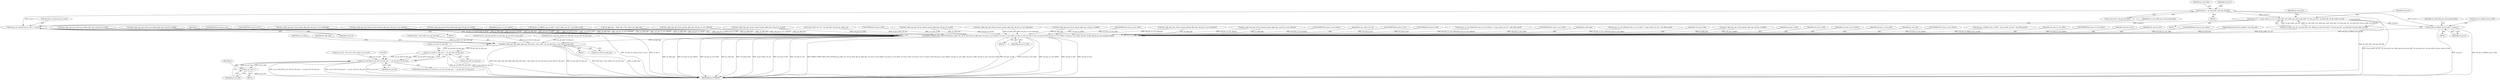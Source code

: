 digraph "0_Android_913d9e8d93d6b81bb8eac3fc2c1426651f5b259d_0@pointer" {
"1000377" [label="(Call,i4_poc_lt = ps_slice_hdr->ai4_poc_lsb_lt[i])"];
"1000391" [label="(Call,i4_poc_lt += i4_pic_order_cnt_val - ps_slice_hdr->ai1_delta_poc_msb_cycle_lt[i] * u4_max_poc_lsb - ps_slice_hdr->i4_pic_order_cnt_lsb)"];
"1000413" [label="(Call,ai4_poc_lt_curr[u4_num_lt_curr] = i4_poc_lt)"];
"1001191" [label="(Call,DEBUG_PRINT_REF_LIST_POCS(i4_pic_order_cnt_val, ps_slice_hdr, ps_dpb_mgr, u4_num_st_curr_before, u4_num_st_curr_after, u4_num_st_foll, u4_num_lt_curr, u4_num_lt_foll, ai4_poc_st_curr_before, ai4_poc_st_curr_after, ai4_poc_st_foll, ai4_poc_lt_curr, ai4_poc_lt_foll))"];
"1001247" [label="(Call,ihevc_dpb_mgr_del_ref(ps_dpb_mgr, (buf_mgr_t *)ps_codec->pv_pic_buf_mgr, ps_pic_buf->i4_abs_poc))"];
"1001279" [label="(Call,ps_mv_buf->i4_abs_poc == ps_pic_buf->i4_abs_poc)"];
"1001277" [label="(Call,ps_mv_buf && ps_mv_buf->i4_abs_poc == ps_pic_buf->i4_abs_poc)"];
"1001296" [label="(Call,ps_mv_buf++)"];
"1000431" [label="(Call,ai4_poc_lt_foll[u4_num_lt_foll] = i4_poc_lt)"];
"1000379" [label="(Call,ps_slice_hdr->ai4_poc_lsb_lt[i])"];
"1000438" [label="(Identifier,ai1_foll_delta_poc_msb_present_flag)"];
"1000376" [label="(Block,)"];
"1000417" [label="(Identifier,i4_poc_lt)"];
"1000413" [label="(Call,ai4_poc_lt_curr[u4_num_lt_curr] = i4_poc_lt)"];
"1001191" [label="(Call,DEBUG_PRINT_REF_LIST_POCS(i4_pic_order_cnt_val, ps_slice_hdr, ps_dpb_mgr, u4_num_st_curr_before, u4_num_st_curr_after, u4_num_st_foll, u4_num_lt_curr, u4_num_lt_foll, ai4_poc_st_curr_before, ai4_poc_st_curr_after, ai4_poc_st_foll, ai4_poc_lt_curr, ai4_poc_lt_foll))"];
"1000287" [label="(Call,ai4_poc_st_curr_before[u4_num_st_curr_before] = i4_pic_order_cnt_val + pi2_delta_poc[i])"];
"1000994" [label="(Call,(WORD32)u4_num_st_curr_after)"];
"1001248" [label="(Identifier,ps_dpb_mgr)"];
"1001194" [label="(Identifier,ps_dpb_mgr)"];
"1000331" [label="(Call,ai4_poc_st_curr_after[u4_num_st_curr_after] = i4_pic_order_cnt_val + pi2_delta_poc[i])"];
"1000801" [label="(Call,(WORD32)u4_num_st_curr_after)"];
"1000420" [label="(Identifier,ai1_curr_delta_poc_msb_present_flag)"];
"1001296" [label="(Call,ps_mv_buf++)"];
"1000782" [label="(Call,ihevc_dpb_mgr_get_ref_by_nearest_poc(ps_dpb_mgr, ai4_poc_st_curr_before[i]))"];
"1001017" [label="(Call,ihevc_dpb_mgr_get_ref_by_nearest_poc(ps_dpb_mgr, ai4_poc_st_curr_after[i]))"];
"1001277" [label="(Call,ps_mv_buf && ps_mv_buf->i4_abs_poc == ps_pic_buf->i4_abs_poc)"];
"1000112" [label="(Block,)"];
"1000574" [label="(Call,ihevc_dpb_mgr_get_ref_by_poc_lsb(ps_dpb_mgr, ai4_poc_lt_foll[i]))"];
"1000435" [label="(Identifier,i4_poc_lt)"];
"1000431" [label="(Call,ai4_poc_lt_foll[u4_num_lt_foll] = i4_poc_lt)"];
"1001235" [label="(Block,)"];
"1000942" [label="(Call,ihevcd_mv_mgr_get_poc(ps_mv_buf_mgr, ps_pic_buf->i4_abs_poc))"];
"1000759" [label="(Call,(WORD32)u4_num_st_curr_before)"];
"1001177" [label="(Call,ihevcd_mv_mgr_get_poc(ps_mv_buf_mgr, ps_pic_buf->i4_abs_poc))"];
"1001192" [label="(Identifier,i4_pic_order_cnt_val)"];
"1001078" [label="(Call,(WORD32)u4_num_lt_curr)"];
"1000559" [label="(Call,(WORD32)u4_num_lt_foll)"];
"1000393" [label="(Call,i4_pic_order_cnt_val - ps_slice_hdr->ai1_delta_poc_msb_cycle_lt[i] * u4_max_poc_lsb - ps_slice_hdr->i4_pic_order_cnt_lsb)"];
"1001199" [label="(Identifier,u4_num_lt_foll)"];
"1000597" [label="(Call,ihevc_dpb_mgr_get_ref_by_poc(ps_dpb_mgr, ai4_poc_lt_foll[i]))"];
"1001202" [label="(Identifier,ai4_poc_st_foll)"];
"1000412" [label="(Block,)"];
"1001197" [label="(Identifier,u4_num_st_foll)"];
"1001278" [label="(Identifier,ps_mv_buf)"];
"1001195" [label="(Identifier,u4_num_st_curr_before)"];
"1001201" [label="(Identifier,ai4_poc_st_curr_after)"];
"1000387" [label="(Identifier,ps_slice_hdr)"];
"1001193" [label="(Identifier,ps_slice_hdr)"];
"1001279" [label="(Call,ps_mv_buf->i4_abs_poc == ps_pic_buf->i4_abs_poc)"];
"1001276" [label="(ControlStructure,if(ps_mv_buf && ps_mv_buf->i4_abs_poc == ps_pic_buf->i4_abs_poc))"];
"1000377" [label="(Call,i4_poc_lt = ps_slice_hdr->ai4_poc_lsb_lt[i])"];
"1000414" [label="(Call,ai4_poc_lt_curr[u4_num_lt_curr])"];
"1001036" [label="(Call,(WORD32)u4_num_st_curr_before)"];
"1001257" [label="(Call,ps_mv_buf = (mv_buf_t *)ps_codec->ps_mv_buf)"];
"1000344" [label="(Call,ai4_poc_st_foll[u4_num_st_foll] = i4_pic_order_cnt_val + pi2_delta_poc[i])"];
"1001274" [label="(Identifier,j)"];
"1001196" [label="(Identifier,u4_num_st_curr_after)"];
"1000622" [label="(Call,(WORD32)u4_num_st_curr_before)"];
"1001203" [label="(Identifier,ai4_poc_lt_curr)"];
"1001198" [label="(Identifier,u4_num_lt_curr)"];
"1000655" [label="(Call,(WORD32)u4_num_st_curr_after)"];
"1000111" [label="(MethodParameterIn,slice_header_t *ps_slice_hdr)"];
"1000511" [label="(Call,ihevc_dpb_mgr_get_ref_by_poc_lsb(ps_dpb_mgr, ai4_poc_lt_curr[i]))"];
"1001207" [label="(Identifier,i)"];
"1000843" [label="(Call,(WORD32)u4_num_lt_curr)"];
"1001280" [label="(Call,ps_mv_buf->i4_abs_poc)"];
"1000432" [label="(Call,ai4_poc_lt_foll[u4_num_lt_foll])"];
"1000496" [label="(Call,(WORD32)u4_num_lt_curr)"];
"1001254" [label="(Call,ps_pic_buf->i4_abs_poc)"];
"1000630" [label="(Call,ihevc_dpb_mgr_get_ref_by_poc(ps_dpb_mgr, ai4_poc_st_curr_before[i]))"];
"1000824" [label="(Call,ihevc_dpb_mgr_get_ref_by_nearest_poc(ps_dpb_mgr, ai4_poc_st_curr_after[i]))"];
"1000534" [label="(Call,ihevc_dpb_mgr_get_ref_by_poc(ps_dpb_mgr, ai4_poc_lt_curr[i]))"];
"1001300" [label="(MethodReturn,WORD32)"];
"1001200" [label="(Identifier,ai4_poc_st_curr_before)"];
"1000300" [label="(Call,ai4_poc_st_foll[u4_num_st_foll] = i4_pic_order_cnt_val + pi2_delta_poc[i])"];
"1001247" [label="(Call,ihevc_dpb_mgr_del_ref(ps_dpb_mgr, (buf_mgr_t *)ps_codec->pv_pic_buf_mgr, ps_pic_buf->i4_abs_poc))"];
"1001249" [label="(Call,(buf_mgr_t *)ps_codec->pv_pic_buf_mgr)"];
"1000391" [label="(Call,i4_poc_lt += i4_pic_order_cnt_val - ps_slice_hdr->ai1_delta_poc_msb_cycle_lt[i] * u4_max_poc_lsb - ps_slice_hdr->i4_pic_order_cnt_lsb)"];
"1000125" [label="(Call,*ps_dpb_mgr = (dpb_mgr_t *)ps_codec->pv_dpb_mgr)"];
"1000663" [label="(Call,ihevc_dpb_mgr_get_ref_by_poc(ps_dpb_mgr, ai4_poc_st_curr_after[i]))"];
"1001101" [label="(Call,ihevc_dpb_mgr_get_ref_by_nearest_poc(ps_dpb_mgr, ai4_poc_lt_curr[i]))"];
"1000378" [label="(Identifier,i4_poc_lt)"];
"1000178" [label="(Call,i4_pic_order_cnt_val = ps_slice_hdr->i4_abs_pic_order_cnt)"];
"1001275" [label="(Block,)"];
"1001204" [label="(Identifier,ai4_poc_lt_foll)"];
"1000390" [label="(Block,)"];
"1000688" [label="(Call,(WORD32)u4_num_st_foll)"];
"1000866" [label="(Call,ihevc_dpb_mgr_get_ref_by_nearest_poc(ps_dpb_mgr, ai4_poc_lt_curr[i]))"];
"1001283" [label="(Call,ps_pic_buf->i4_abs_poc)"];
"1001059" [label="(Call,ihevc_dpb_mgr_get_ref_by_nearest_poc(ps_dpb_mgr, ai4_poc_st_curr_before[i]))"];
"1000430" [label="(Block,)"];
"1001258" [label="(Identifier,ps_mv_buf)"];
"1000696" [label="(Call,ihevc_dpb_mgr_get_ref_by_poc(ps_dpb_mgr, ai4_poc_st_foll[i]))"];
"1000409" [label="(Identifier,ps_slice_hdr)"];
"1000392" [label="(Identifier,i4_poc_lt)"];
"1001297" [label="(Identifier,ps_mv_buf)"];
"1000377" -> "1000376"  [label="AST: "];
"1000377" -> "1000379"  [label="CFG: "];
"1000378" -> "1000377"  [label="AST: "];
"1000379" -> "1000377"  [label="AST: "];
"1000387" -> "1000377"  [label="CFG: "];
"1000377" -> "1001300"  [label="DDG: ps_slice_hdr->ai4_poc_lsb_lt[i]"];
"1000377" -> "1000391"  [label="DDG: i4_poc_lt"];
"1000377" -> "1000413"  [label="DDG: i4_poc_lt"];
"1000377" -> "1000431"  [label="DDG: i4_poc_lt"];
"1000391" -> "1000390"  [label="AST: "];
"1000391" -> "1000393"  [label="CFG: "];
"1000392" -> "1000391"  [label="AST: "];
"1000393" -> "1000391"  [label="AST: "];
"1000409" -> "1000391"  [label="CFG: "];
"1000391" -> "1001300"  [label="DDG: i4_pic_order_cnt_val - ps_slice_hdr->ai1_delta_poc_msb_cycle_lt[i] * u4_max_poc_lsb - ps_slice_hdr->i4_pic_order_cnt_lsb"];
"1000393" -> "1000391"  [label="DDG: i4_pic_order_cnt_val"];
"1000393" -> "1000391"  [label="DDG: ps_slice_hdr->ai1_delta_poc_msb_cycle_lt[i] * u4_max_poc_lsb - ps_slice_hdr->i4_pic_order_cnt_lsb"];
"1000391" -> "1000413"  [label="DDG: i4_poc_lt"];
"1000391" -> "1000431"  [label="DDG: i4_poc_lt"];
"1000413" -> "1000412"  [label="AST: "];
"1000413" -> "1000417"  [label="CFG: "];
"1000414" -> "1000413"  [label="AST: "];
"1000417" -> "1000413"  [label="AST: "];
"1000420" -> "1000413"  [label="CFG: "];
"1000413" -> "1001300"  [label="DDG: ai4_poc_lt_curr[u4_num_lt_curr]"];
"1000413" -> "1001300"  [label="DDG: i4_poc_lt"];
"1000413" -> "1001191"  [label="DDG: ai4_poc_lt_curr[u4_num_lt_curr]"];
"1001191" -> "1000112"  [label="AST: "];
"1001191" -> "1001204"  [label="CFG: "];
"1001192" -> "1001191"  [label="AST: "];
"1001193" -> "1001191"  [label="AST: "];
"1001194" -> "1001191"  [label="AST: "];
"1001195" -> "1001191"  [label="AST: "];
"1001196" -> "1001191"  [label="AST: "];
"1001197" -> "1001191"  [label="AST: "];
"1001198" -> "1001191"  [label="AST: "];
"1001199" -> "1001191"  [label="AST: "];
"1001200" -> "1001191"  [label="AST: "];
"1001201" -> "1001191"  [label="AST: "];
"1001202" -> "1001191"  [label="AST: "];
"1001203" -> "1001191"  [label="AST: "];
"1001204" -> "1001191"  [label="AST: "];
"1001207" -> "1001191"  [label="CFG: "];
"1001191" -> "1001300"  [label="DDG: u4_num_lt_foll"];
"1001191" -> "1001300"  [label="DDG: i4_pic_order_cnt_val"];
"1001191" -> "1001300"  [label="DDG: u4_num_st_foll"];
"1001191" -> "1001300"  [label="DDG: u4_num_lt_curr"];
"1001191" -> "1001300"  [label="DDG: DEBUG_PRINT_REF_LIST_POCS(i4_pic_order_cnt_val, ps_slice_hdr, ps_dpb_mgr, u4_num_st_curr_before, u4_num_st_curr_after, u4_num_st_foll, u4_num_lt_curr, u4_num_lt_foll, ai4_poc_st_curr_before, ai4_poc_st_curr_after, ai4_poc_st_foll, ai4_poc_lt_curr, ai4_poc_lt_foll)"];
"1001191" -> "1001300"  [label="DDG: ai4_poc_st_foll"];
"1001191" -> "1001300"  [label="DDG: u4_num_st_curr_after"];
"1001191" -> "1001300"  [label="DDG: ai4_poc_st_curr_before"];
"1001191" -> "1001300"  [label="DDG: ai4_poc_lt_foll"];
"1001191" -> "1001300"  [label="DDG: ai4_poc_lt_curr"];
"1001191" -> "1001300"  [label="DDG: ps_dpb_mgr"];
"1001191" -> "1001300"  [label="DDG: u4_num_st_curr_before"];
"1001191" -> "1001300"  [label="DDG: ai4_poc_st_curr_after"];
"1001191" -> "1001300"  [label="DDG: ps_slice_hdr"];
"1000178" -> "1001191"  [label="DDG: i4_pic_order_cnt_val"];
"1000393" -> "1001191"  [label="DDG: i4_pic_order_cnt_val"];
"1000111" -> "1001191"  [label="DDG: ps_slice_hdr"];
"1000574" -> "1001191"  [label="DDG: ps_dpb_mgr"];
"1000574" -> "1001191"  [label="DDG: ai4_poc_lt_foll[i]"];
"1000125" -> "1001191"  [label="DDG: ps_dpb_mgr"];
"1000866" -> "1001191"  [label="DDG: ps_dpb_mgr"];
"1000866" -> "1001191"  [label="DDG: ai4_poc_lt_curr[i]"];
"1000696" -> "1001191"  [label="DDG: ps_dpb_mgr"];
"1000696" -> "1001191"  [label="DDG: ai4_poc_st_foll[i]"];
"1000597" -> "1001191"  [label="DDG: ps_dpb_mgr"];
"1000597" -> "1001191"  [label="DDG: ai4_poc_lt_foll[i]"];
"1000663" -> "1001191"  [label="DDG: ps_dpb_mgr"];
"1000663" -> "1001191"  [label="DDG: ai4_poc_st_curr_after[i]"];
"1000782" -> "1001191"  [label="DDG: ps_dpb_mgr"];
"1000782" -> "1001191"  [label="DDG: ai4_poc_st_curr_before[i]"];
"1000630" -> "1001191"  [label="DDG: ps_dpb_mgr"];
"1000630" -> "1001191"  [label="DDG: ai4_poc_st_curr_before[i]"];
"1001017" -> "1001191"  [label="DDG: ps_dpb_mgr"];
"1001017" -> "1001191"  [label="DDG: ai4_poc_st_curr_after[i]"];
"1001059" -> "1001191"  [label="DDG: ps_dpb_mgr"];
"1001059" -> "1001191"  [label="DDG: ai4_poc_st_curr_before[i]"];
"1000511" -> "1001191"  [label="DDG: ps_dpb_mgr"];
"1000511" -> "1001191"  [label="DDG: ai4_poc_lt_curr[i]"];
"1000824" -> "1001191"  [label="DDG: ps_dpb_mgr"];
"1000824" -> "1001191"  [label="DDG: ai4_poc_st_curr_after[i]"];
"1000534" -> "1001191"  [label="DDG: ps_dpb_mgr"];
"1000534" -> "1001191"  [label="DDG: ai4_poc_lt_curr[i]"];
"1001101" -> "1001191"  [label="DDG: ps_dpb_mgr"];
"1001101" -> "1001191"  [label="DDG: ai4_poc_lt_curr[i]"];
"1001036" -> "1001191"  [label="DDG: u4_num_st_curr_before"];
"1000622" -> "1001191"  [label="DDG: u4_num_st_curr_before"];
"1000759" -> "1001191"  [label="DDG: u4_num_st_curr_before"];
"1000994" -> "1001191"  [label="DDG: u4_num_st_curr_after"];
"1000801" -> "1001191"  [label="DDG: u4_num_st_curr_after"];
"1000655" -> "1001191"  [label="DDG: u4_num_st_curr_after"];
"1000688" -> "1001191"  [label="DDG: u4_num_st_foll"];
"1001078" -> "1001191"  [label="DDG: u4_num_lt_curr"];
"1000496" -> "1001191"  [label="DDG: u4_num_lt_curr"];
"1000843" -> "1001191"  [label="DDG: u4_num_lt_curr"];
"1000559" -> "1001191"  [label="DDG: u4_num_lt_foll"];
"1000287" -> "1001191"  [label="DDG: ai4_poc_st_curr_before[u4_num_st_curr_before]"];
"1000331" -> "1001191"  [label="DDG: ai4_poc_st_curr_after[u4_num_st_curr_after]"];
"1000300" -> "1001191"  [label="DDG: ai4_poc_st_foll[u4_num_st_foll]"];
"1000344" -> "1001191"  [label="DDG: ai4_poc_st_foll[u4_num_st_foll]"];
"1000431" -> "1001191"  [label="DDG: ai4_poc_lt_foll[u4_num_lt_foll]"];
"1001191" -> "1001247"  [label="DDG: ps_dpb_mgr"];
"1001247" -> "1001235"  [label="AST: "];
"1001247" -> "1001254"  [label="CFG: "];
"1001248" -> "1001247"  [label="AST: "];
"1001249" -> "1001247"  [label="AST: "];
"1001254" -> "1001247"  [label="AST: "];
"1001258" -> "1001247"  [label="CFG: "];
"1001247" -> "1001300"  [label="DDG: ihevc_dpb_mgr_del_ref(ps_dpb_mgr, (buf_mgr_t *)ps_codec->pv_pic_buf_mgr, ps_pic_buf->i4_abs_poc)"];
"1001247" -> "1001300"  [label="DDG: ps_pic_buf->i4_abs_poc"];
"1001247" -> "1001300"  [label="DDG: (buf_mgr_t *)ps_codec->pv_pic_buf_mgr"];
"1001247" -> "1001300"  [label="DDG: ps_dpb_mgr"];
"1001249" -> "1001247"  [label="DDG: ps_codec->pv_pic_buf_mgr"];
"1001177" -> "1001247"  [label="DDG: ps_pic_buf->i4_abs_poc"];
"1001279" -> "1001247"  [label="DDG: ps_pic_buf->i4_abs_poc"];
"1000942" -> "1001247"  [label="DDG: ps_pic_buf->i4_abs_poc"];
"1001247" -> "1001279"  [label="DDG: ps_pic_buf->i4_abs_poc"];
"1001279" -> "1001277"  [label="AST: "];
"1001279" -> "1001283"  [label="CFG: "];
"1001280" -> "1001279"  [label="AST: "];
"1001283" -> "1001279"  [label="AST: "];
"1001277" -> "1001279"  [label="CFG: "];
"1001279" -> "1001300"  [label="DDG: ps_mv_buf->i4_abs_poc"];
"1001279" -> "1001300"  [label="DDG: ps_pic_buf->i4_abs_poc"];
"1001279" -> "1001277"  [label="DDG: ps_mv_buf->i4_abs_poc"];
"1001279" -> "1001277"  [label="DDG: ps_pic_buf->i4_abs_poc"];
"1001277" -> "1001276"  [label="AST: "];
"1001277" -> "1001278"  [label="CFG: "];
"1001278" -> "1001277"  [label="AST: "];
"1001289" -> "1001277"  [label="CFG: "];
"1001297" -> "1001277"  [label="CFG: "];
"1001277" -> "1001300"  [label="DDG: ps_mv_buf"];
"1001277" -> "1001300"  [label="DDG: ps_mv_buf && ps_mv_buf->i4_abs_poc == ps_pic_buf->i4_abs_poc"];
"1001277" -> "1001300"  [label="DDG: ps_mv_buf->i4_abs_poc == ps_pic_buf->i4_abs_poc"];
"1001257" -> "1001277"  [label="DDG: ps_mv_buf"];
"1001296" -> "1001277"  [label="DDG: ps_mv_buf"];
"1001277" -> "1001296"  [label="DDG: ps_mv_buf"];
"1001296" -> "1001275"  [label="AST: "];
"1001296" -> "1001297"  [label="CFG: "];
"1001297" -> "1001296"  [label="AST: "];
"1001274" -> "1001296"  [label="CFG: "];
"1001296" -> "1001300"  [label="DDG: ps_mv_buf"];
"1000431" -> "1000430"  [label="AST: "];
"1000431" -> "1000435"  [label="CFG: "];
"1000432" -> "1000431"  [label="AST: "];
"1000435" -> "1000431"  [label="AST: "];
"1000438" -> "1000431"  [label="CFG: "];
"1000431" -> "1001300"  [label="DDG: ai4_poc_lt_foll[u4_num_lt_foll]"];
"1000431" -> "1001300"  [label="DDG: i4_poc_lt"];
}
